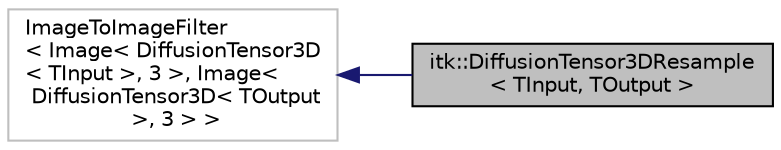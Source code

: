 digraph "itk::DiffusionTensor3DResample&lt; TInput, TOutput &gt;"
{
  bgcolor="transparent";
  edge [fontname="Helvetica",fontsize="10",labelfontname="Helvetica",labelfontsize="10"];
  node [fontname="Helvetica",fontsize="10",shape=record];
  rankdir="LR";
  Node2 [label="itk::DiffusionTensor3DResample\l\< TInput, TOutput \>",height=0.2,width=0.4,color="black", fillcolor="grey75", style="filled", fontcolor="black"];
  Node3 -> Node2 [dir="back",color="midnightblue",fontsize="10",style="solid",fontname="Helvetica"];
  Node3 [label="ImageToImageFilter\l\< Image\< DiffusionTensor3D\l\< TInput \>, 3 \>, Image\<\l DiffusionTensor3D\< TOutput\l \>, 3 \> \>",height=0.2,width=0.4,color="grey75"];
}
